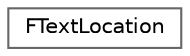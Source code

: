 digraph "Graphical Class Hierarchy"
{
 // INTERACTIVE_SVG=YES
 // LATEX_PDF_SIZE
  bgcolor="transparent";
  edge [fontname=Helvetica,fontsize=10,labelfontname=Helvetica,labelfontsize=10];
  node [fontname=Helvetica,fontsize=10,shape=box,height=0.2,width=0.4];
  rankdir="LR";
  Node0 [id="Node000000",label="FTextLocation",height=0.2,width=0.4,color="grey40", fillcolor="white", style="filled",URL="$d4/d3e/structFTextLocation.html",tooltip="Location within the text model."];
}
